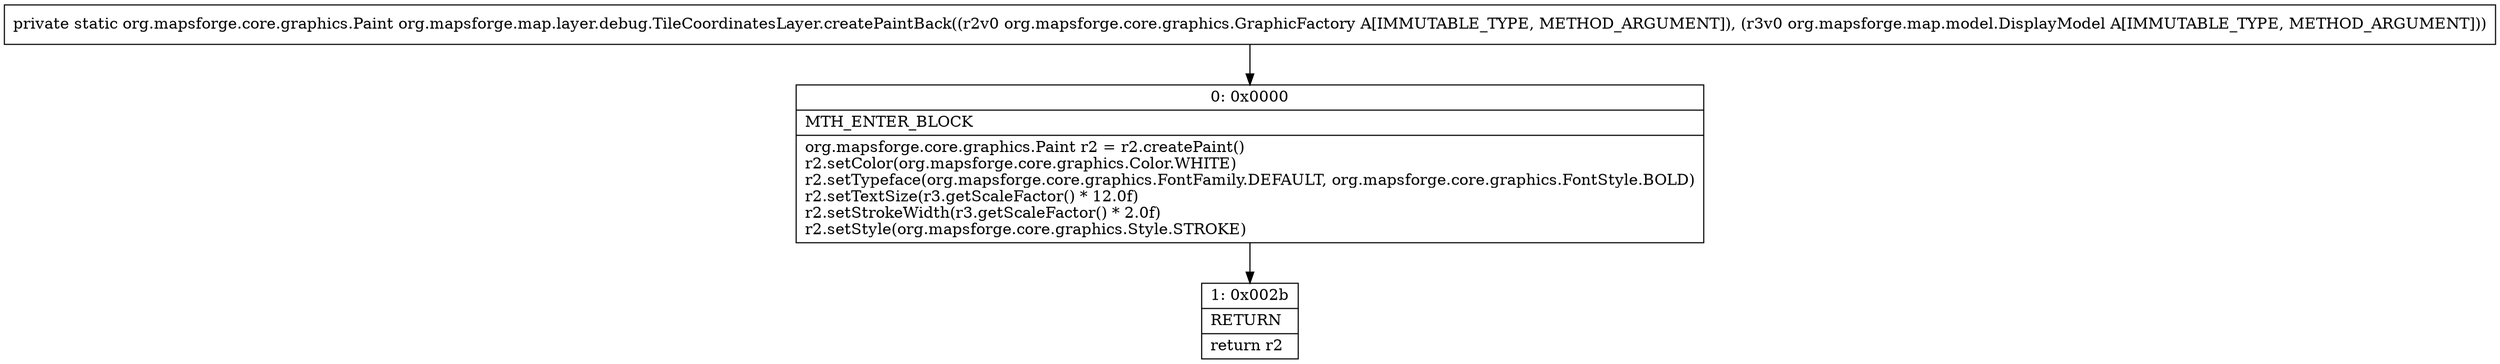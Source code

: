 digraph "CFG fororg.mapsforge.map.layer.debug.TileCoordinatesLayer.createPaintBack(Lorg\/mapsforge\/core\/graphics\/GraphicFactory;Lorg\/mapsforge\/map\/model\/DisplayModel;)Lorg\/mapsforge\/core\/graphics\/Paint;" {
Node_0 [shape=record,label="{0\:\ 0x0000|MTH_ENTER_BLOCK\l|org.mapsforge.core.graphics.Paint r2 = r2.createPaint()\lr2.setColor(org.mapsforge.core.graphics.Color.WHITE)\lr2.setTypeface(org.mapsforge.core.graphics.FontFamily.DEFAULT, org.mapsforge.core.graphics.FontStyle.BOLD)\lr2.setTextSize(r3.getScaleFactor() * 12.0f)\lr2.setStrokeWidth(r3.getScaleFactor() * 2.0f)\lr2.setStyle(org.mapsforge.core.graphics.Style.STROKE)\l}"];
Node_1 [shape=record,label="{1\:\ 0x002b|RETURN\l|return r2\l}"];
MethodNode[shape=record,label="{private static org.mapsforge.core.graphics.Paint org.mapsforge.map.layer.debug.TileCoordinatesLayer.createPaintBack((r2v0 org.mapsforge.core.graphics.GraphicFactory A[IMMUTABLE_TYPE, METHOD_ARGUMENT]), (r3v0 org.mapsforge.map.model.DisplayModel A[IMMUTABLE_TYPE, METHOD_ARGUMENT])) }"];
MethodNode -> Node_0;
Node_0 -> Node_1;
}

